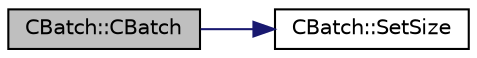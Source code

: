 digraph "CBatch::CBatch"
{
  edge [fontname="Helvetica",fontsize="10",labelfontname="Helvetica",labelfontsize="10"];
  node [fontname="Helvetica",fontsize="10",shape=record];
  rankdir="LR";
  Node1 [label="CBatch::CBatch",height=0.2,width=0.4,color="black", fillcolor="grey75", style="filled", fontcolor="black"];
  Node1 -> Node2 [color="midnightblue",fontsize="10",style="solid",fontname="Helvetica"];
  Node2 [label="CBatch::SetSize",height=0.2,width=0.4,color="black", fillcolor="white", style="filled",URL="$class_c_batch.html#a475f0d205d3387ec322e4af535170c1a"];
}

